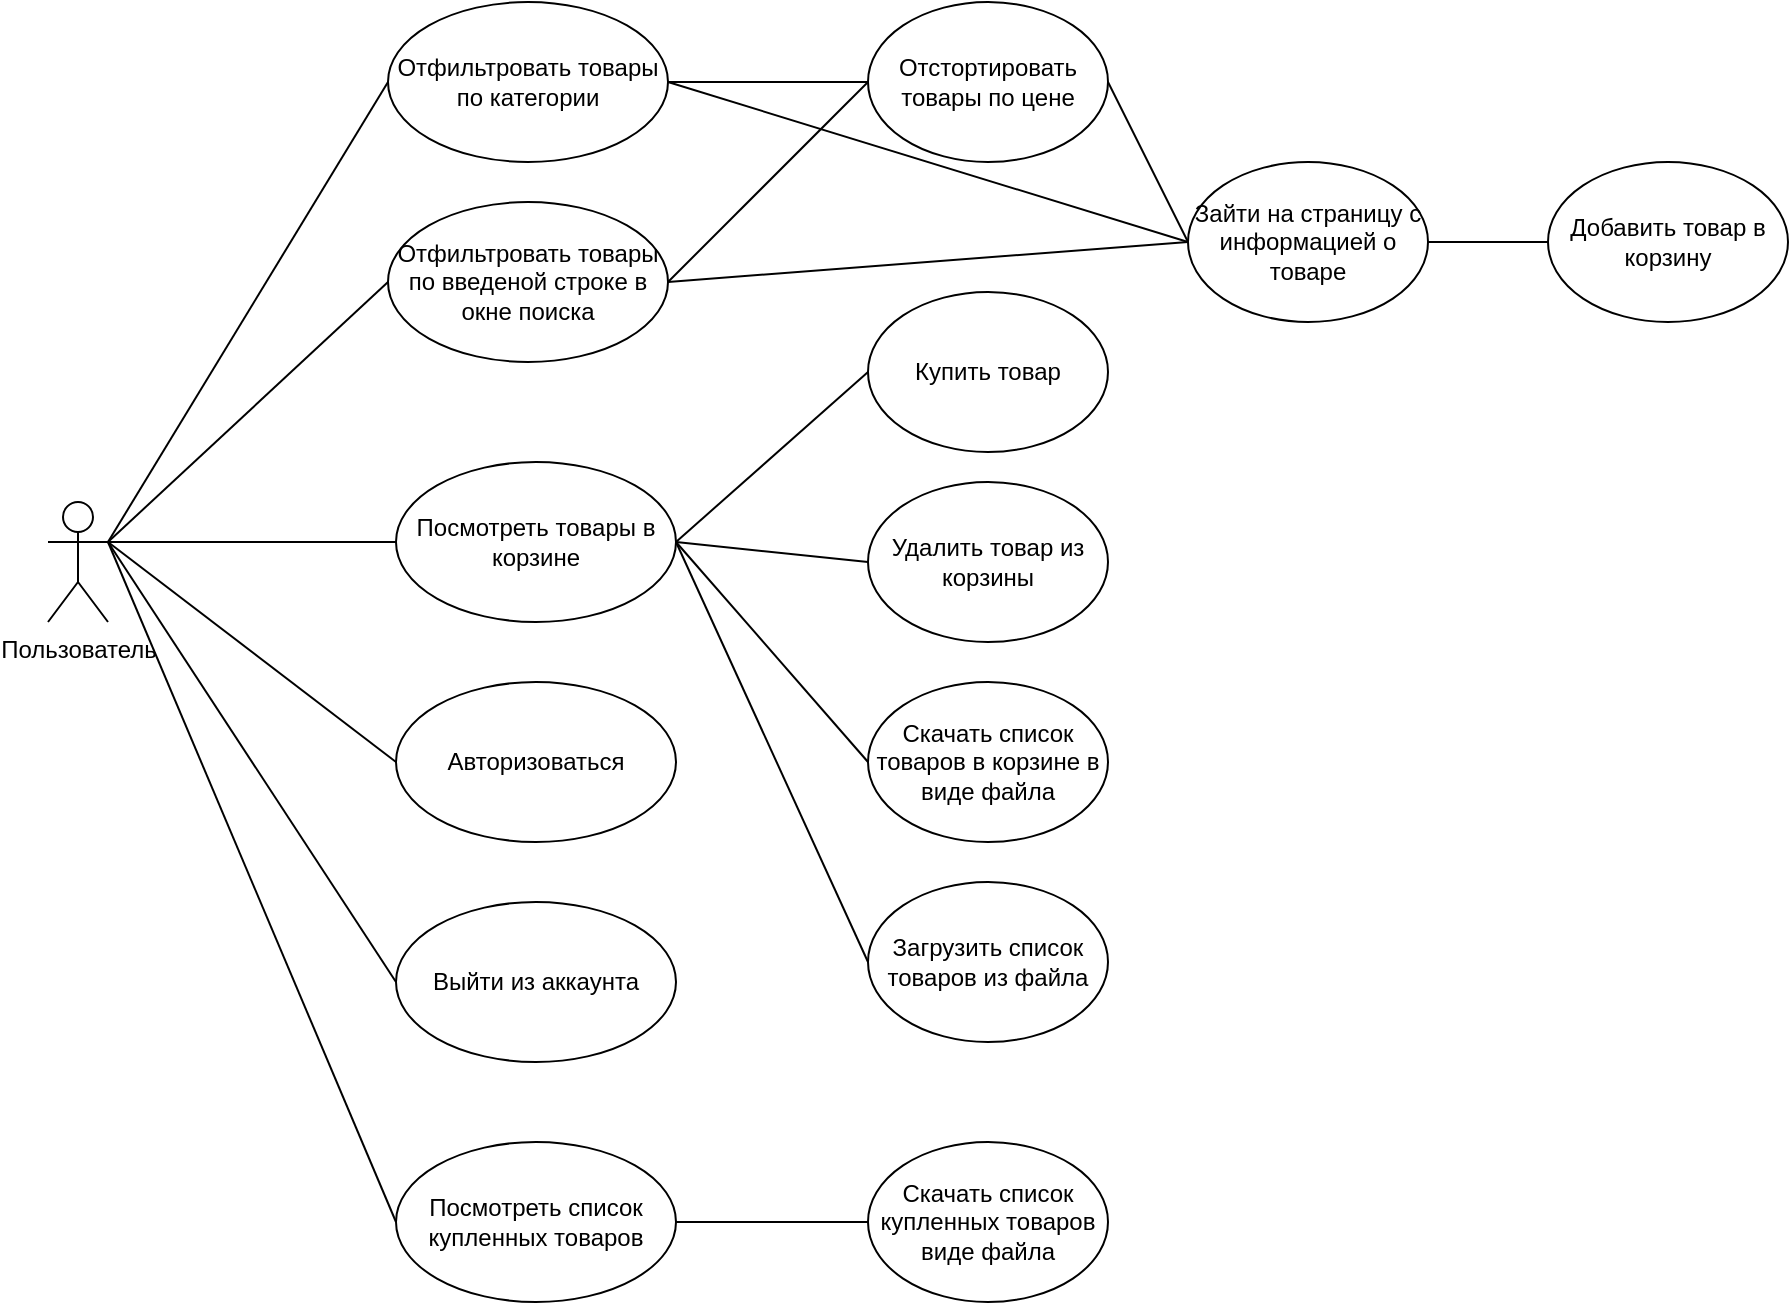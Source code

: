 <mxfile version="24.4.10" type="device">
  <diagram name="Страница — 1" id="QHg7ETaDiuwzk6v2uIU3">
    <mxGraphModel dx="1434" dy="746" grid="1" gridSize="10" guides="1" tooltips="1" connect="1" arrows="1" fold="1" page="1" pageScale="1" pageWidth="827" pageHeight="1169" math="0" shadow="0">
      <root>
        <mxCell id="0" />
        <mxCell id="1" parent="0" />
        <mxCell id="zbmWzVaNN1RUx1CBlb_E-2" value="Пользователь" style="shape=umlActor;verticalLabelPosition=bottom;verticalAlign=top;html=1;outlineConnect=0;" parent="1" vertex="1">
          <mxGeometry x="100" y="270" width="30" height="60" as="geometry" />
        </mxCell>
        <mxCell id="zbmWzVaNN1RUx1CBlb_E-3" value="" style="endArrow=none;html=1;rounded=0;entryX=0;entryY=0.5;entryDx=0;entryDy=0;" parent="1" target="zbmWzVaNN1RUx1CBlb_E-11" edge="1">
          <mxGeometry width="50" height="50" relative="1" as="geometry">
            <mxPoint x="130" y="290" as="sourcePoint" />
            <mxPoint x="270" y="110" as="targetPoint" />
          </mxGeometry>
        </mxCell>
        <mxCell id="zbmWzVaNN1RUx1CBlb_E-11" value="Отфильтровать товары по категории" style="ellipse;whiteSpace=wrap;html=1;" parent="1" vertex="1">
          <mxGeometry x="270" y="20" width="140" height="80" as="geometry" />
        </mxCell>
        <mxCell id="-tIVfijPpy3Wzi3QWecl-1" value="" style="endArrow=none;html=1;rounded=0;entryX=0;entryY=0.5;entryDx=0;entryDy=0;" parent="1" target="-tIVfijPpy3Wzi3QWecl-2" edge="1">
          <mxGeometry width="50" height="50" relative="1" as="geometry">
            <mxPoint x="130" y="290" as="sourcePoint" />
            <mxPoint x="280" y="510" as="targetPoint" />
          </mxGeometry>
        </mxCell>
        <mxCell id="-tIVfijPpy3Wzi3QWecl-2" value="Отфильтровать товары по введеной строке в окне поиска" style="ellipse;whiteSpace=wrap;html=1;" parent="1" vertex="1">
          <mxGeometry x="270" y="120" width="140" height="80" as="geometry" />
        </mxCell>
        <mxCell id="-tIVfijPpy3Wzi3QWecl-5" value="Отстортировать товары по цене" style="ellipse;whiteSpace=wrap;html=1;" parent="1" vertex="1">
          <mxGeometry x="510" y="20" width="120" height="80" as="geometry" />
        </mxCell>
        <mxCell id="-tIVfijPpy3Wzi3QWecl-6" value="" style="endArrow=none;html=1;rounded=0;entryX=0;entryY=0.5;entryDx=0;entryDy=0;exitX=1;exitY=0.5;exitDx=0;exitDy=0;" parent="1" source="zbmWzVaNN1RUx1CBlb_E-11" target="-tIVfijPpy3Wzi3QWecl-5" edge="1">
          <mxGeometry width="50" height="50" relative="1" as="geometry">
            <mxPoint x="390" y="210" as="sourcePoint" />
            <mxPoint x="440" y="160" as="targetPoint" />
          </mxGeometry>
        </mxCell>
        <mxCell id="-tIVfijPpy3Wzi3QWecl-8" value="" style="endArrow=none;html=1;rounded=0;entryX=0;entryY=0.5;entryDx=0;entryDy=0;exitX=1;exitY=0.5;exitDx=0;exitDy=0;" parent="1" source="-tIVfijPpy3Wzi3QWecl-2" target="-tIVfijPpy3Wzi3QWecl-5" edge="1">
          <mxGeometry width="50" height="50" relative="1" as="geometry">
            <mxPoint x="410" y="170" as="sourcePoint" />
            <mxPoint x="510" y="160" as="targetPoint" />
          </mxGeometry>
        </mxCell>
        <mxCell id="-tIVfijPpy3Wzi3QWecl-10" value="" style="endArrow=none;html=1;rounded=0;entryX=0;entryY=0.5;entryDx=0;entryDy=0;" parent="1" target="-tIVfijPpy3Wzi3QWecl-11" edge="1">
          <mxGeometry width="50" height="50" relative="1" as="geometry">
            <mxPoint x="130" y="290" as="sourcePoint" />
            <mxPoint x="284" y="710" as="targetPoint" />
          </mxGeometry>
        </mxCell>
        <mxCell id="-tIVfijPpy3Wzi3QWecl-11" value="Посмотреть товары в корзине" style="ellipse;whiteSpace=wrap;html=1;" parent="1" vertex="1">
          <mxGeometry x="274" y="250" width="140" height="80" as="geometry" />
        </mxCell>
        <mxCell id="-tIVfijPpy3Wzi3QWecl-14" value="Купить товар" style="ellipse;whiteSpace=wrap;html=1;" parent="1" vertex="1">
          <mxGeometry x="510" y="165" width="120" height="80" as="geometry" />
        </mxCell>
        <mxCell id="-tIVfijPpy3Wzi3QWecl-19" value="" style="endArrow=none;html=1;rounded=0;entryX=0;entryY=0.5;entryDx=0;entryDy=0;exitX=1;exitY=0.5;exitDx=0;exitDy=0;" parent="1" source="-tIVfijPpy3Wzi3QWecl-11" target="-tIVfijPpy3Wzi3QWecl-14" edge="1">
          <mxGeometry width="50" height="50" relative="1" as="geometry">
            <mxPoint x="390" y="410" as="sourcePoint" />
            <mxPoint x="440" y="360" as="targetPoint" />
          </mxGeometry>
        </mxCell>
        <mxCell id="-tIVfijPpy3Wzi3QWecl-20" value="Удалить товар из корзины" style="ellipse;whiteSpace=wrap;html=1;" parent="1" vertex="1">
          <mxGeometry x="510" y="260" width="120" height="80" as="geometry" />
        </mxCell>
        <mxCell id="-tIVfijPpy3Wzi3QWecl-21" value="" style="endArrow=none;html=1;rounded=0;entryX=0;entryY=0.5;entryDx=0;entryDy=0;exitX=1;exitY=0.5;exitDx=0;exitDy=0;" parent="1" source="-tIVfijPpy3Wzi3QWecl-11" target="-tIVfijPpy3Wzi3QWecl-20" edge="1">
          <mxGeometry width="50" height="50" relative="1" as="geometry">
            <mxPoint x="414" y="450" as="sourcePoint" />
            <mxPoint x="440" y="450" as="targetPoint" />
          </mxGeometry>
        </mxCell>
        <mxCell id="-tIVfijPpy3Wzi3QWecl-22" value="Скачать список товаров в корзине в виде файла" style="ellipse;whiteSpace=wrap;html=1;" parent="1" vertex="1">
          <mxGeometry x="510" y="360" width="120" height="80" as="geometry" />
        </mxCell>
        <mxCell id="-tIVfijPpy3Wzi3QWecl-23" value="" style="endArrow=none;html=1;rounded=0;entryX=0;entryY=0.5;entryDx=0;entryDy=0;exitX=1;exitY=0.5;exitDx=0;exitDy=0;" parent="1" source="-tIVfijPpy3Wzi3QWecl-11" target="-tIVfijPpy3Wzi3QWecl-22" edge="1">
          <mxGeometry width="50" height="50" relative="1" as="geometry">
            <mxPoint x="414" y="360" as="sourcePoint" />
            <mxPoint x="440" y="530" as="targetPoint" />
          </mxGeometry>
        </mxCell>
        <mxCell id="-tIVfijPpy3Wzi3QWecl-24" value="Загрузить список товаров из файла" style="ellipse;whiteSpace=wrap;html=1;" parent="1" vertex="1">
          <mxGeometry x="510" y="460" width="120" height="80" as="geometry" />
        </mxCell>
        <mxCell id="-tIVfijPpy3Wzi3QWecl-25" value="" style="endArrow=none;html=1;rounded=0;entryX=0;entryY=0.5;entryDx=0;entryDy=0;exitX=1;exitY=0.5;exitDx=0;exitDy=0;" parent="1" source="-tIVfijPpy3Wzi3QWecl-11" target="-tIVfijPpy3Wzi3QWecl-24" edge="1">
          <mxGeometry width="50" height="50" relative="1" as="geometry">
            <mxPoint x="414" y="620" as="sourcePoint" />
            <mxPoint x="440" y="620" as="targetPoint" />
          </mxGeometry>
        </mxCell>
        <mxCell id="-tIVfijPpy3Wzi3QWecl-27" value="" style="endArrow=none;html=1;rounded=0;entryX=0;entryY=0.5;entryDx=0;entryDy=0;" parent="1" target="-tIVfijPpy3Wzi3QWecl-28" edge="1">
          <mxGeometry width="50" height="50" relative="1" as="geometry">
            <mxPoint x="130" y="290" as="sourcePoint" />
            <mxPoint x="280" y="810" as="targetPoint" />
          </mxGeometry>
        </mxCell>
        <mxCell id="-tIVfijPpy3Wzi3QWecl-28" value="Авторизоваться" style="ellipse;whiteSpace=wrap;html=1;" parent="1" vertex="1">
          <mxGeometry x="274" y="360" width="140" height="80" as="geometry" />
        </mxCell>
        <mxCell id="-tIVfijPpy3Wzi3QWecl-29" value="" style="endArrow=none;html=1;rounded=0;entryX=0;entryY=0.5;entryDx=0;entryDy=0;" parent="1" target="-tIVfijPpy3Wzi3QWecl-30" edge="1">
          <mxGeometry width="50" height="50" relative="1" as="geometry">
            <mxPoint x="130" y="290" as="sourcePoint" />
            <mxPoint x="284" y="910" as="targetPoint" />
          </mxGeometry>
        </mxCell>
        <mxCell id="-tIVfijPpy3Wzi3QWecl-30" value="Посмотреть список купленных товаров" style="ellipse;whiteSpace=wrap;html=1;" parent="1" vertex="1">
          <mxGeometry x="274" y="590" width="140" height="80" as="geometry" />
        </mxCell>
        <mxCell id="-tIVfijPpy3Wzi3QWecl-33" value="Скачать список купленных товаров виде файла" style="ellipse;whiteSpace=wrap;html=1;" parent="1" vertex="1">
          <mxGeometry x="510" y="590" width="120" height="80" as="geometry" />
        </mxCell>
        <mxCell id="-tIVfijPpy3Wzi3QWecl-34" value="" style="endArrow=none;html=1;rounded=0;entryX=0;entryY=0.5;entryDx=0;entryDy=0;exitX=1;exitY=0.5;exitDx=0;exitDy=0;" parent="1" source="-tIVfijPpy3Wzi3QWecl-30" target="-tIVfijPpy3Wzi3QWecl-33" edge="1">
          <mxGeometry width="50" height="50" relative="1" as="geometry">
            <mxPoint x="414" y="615" as="sourcePoint" />
            <mxPoint x="440" y="710" as="targetPoint" />
          </mxGeometry>
        </mxCell>
        <mxCell id="-tIVfijPpy3Wzi3QWecl-35" value="Зайти на страницу с информацией о товаре" style="ellipse;whiteSpace=wrap;html=1;" parent="1" vertex="1">
          <mxGeometry x="670" y="100" width="120" height="80" as="geometry" />
        </mxCell>
        <mxCell id="-tIVfijPpy3Wzi3QWecl-36" value="" style="endArrow=none;html=1;rounded=0;entryX=0;entryY=0.5;entryDx=0;entryDy=0;exitX=1;exitY=0.5;exitDx=0;exitDy=0;" parent="1" source="-tIVfijPpy3Wzi3QWecl-5" target="-tIVfijPpy3Wzi3QWecl-35" edge="1">
          <mxGeometry width="50" height="50" relative="1" as="geometry">
            <mxPoint x="600" y="160" as="sourcePoint" />
            <mxPoint x="700" y="160" as="targetPoint" />
          </mxGeometry>
        </mxCell>
        <mxCell id="-tIVfijPpy3Wzi3QWecl-37" value="Добавить товар в корзину" style="ellipse;whiteSpace=wrap;html=1;" parent="1" vertex="1">
          <mxGeometry x="850" y="100" width="120" height="80" as="geometry" />
        </mxCell>
        <mxCell id="-tIVfijPpy3Wzi3QWecl-38" value="" style="endArrow=none;html=1;rounded=0;entryX=0;entryY=0.5;entryDx=0;entryDy=0;exitX=1;exitY=0.5;exitDx=0;exitDy=0;" parent="1" source="-tIVfijPpy3Wzi3QWecl-35" target="-tIVfijPpy3Wzi3QWecl-37" edge="1">
          <mxGeometry width="50" height="50" relative="1" as="geometry">
            <mxPoint x="827" y="100" as="sourcePoint" />
            <mxPoint x="897" y="160" as="targetPoint" />
          </mxGeometry>
        </mxCell>
        <mxCell id="mxTUm-ElguetziRY5BuI-1" value="" style="endArrow=none;html=1;rounded=0;entryX=0;entryY=0.5;entryDx=0;entryDy=0;exitX=1;exitY=0.5;exitDx=0;exitDy=0;" parent="1" source="-tIVfijPpy3Wzi3QWecl-2" target="-tIVfijPpy3Wzi3QWecl-35" edge="1">
          <mxGeometry width="50" height="50" relative="1" as="geometry">
            <mxPoint x="420" y="170" as="sourcePoint" />
            <mxPoint x="520" y="70" as="targetPoint" />
          </mxGeometry>
        </mxCell>
        <mxCell id="mxTUm-ElguetziRY5BuI-2" value="" style="endArrow=none;html=1;rounded=0;entryX=0;entryY=0.5;entryDx=0;entryDy=0;exitX=1;exitY=0.5;exitDx=0;exitDy=0;" parent="1" source="zbmWzVaNN1RUx1CBlb_E-11" target="-tIVfijPpy3Wzi3QWecl-35" edge="1">
          <mxGeometry width="50" height="50" relative="1" as="geometry">
            <mxPoint x="430" y="180" as="sourcePoint" />
            <mxPoint x="530" y="80" as="targetPoint" />
          </mxGeometry>
        </mxCell>
        <mxCell id="DfSt7C-cLSwM0nDrleE5-1" value="" style="endArrow=none;html=1;rounded=0;entryX=0;entryY=0.5;entryDx=0;entryDy=0;exitX=1;exitY=0.333;exitDx=0;exitDy=0;exitPerimeter=0;" edge="1" parent="1" target="DfSt7C-cLSwM0nDrleE5-2" source="zbmWzVaNN1RUx1CBlb_E-2">
          <mxGeometry width="50" height="50" relative="1" as="geometry">
            <mxPoint x="130" y="400" as="sourcePoint" />
            <mxPoint x="280" y="920" as="targetPoint" />
          </mxGeometry>
        </mxCell>
        <mxCell id="DfSt7C-cLSwM0nDrleE5-2" value="Выйти из аккаунта" style="ellipse;whiteSpace=wrap;html=1;" vertex="1" parent="1">
          <mxGeometry x="274" y="470" width="140" height="80" as="geometry" />
        </mxCell>
      </root>
    </mxGraphModel>
  </diagram>
</mxfile>
